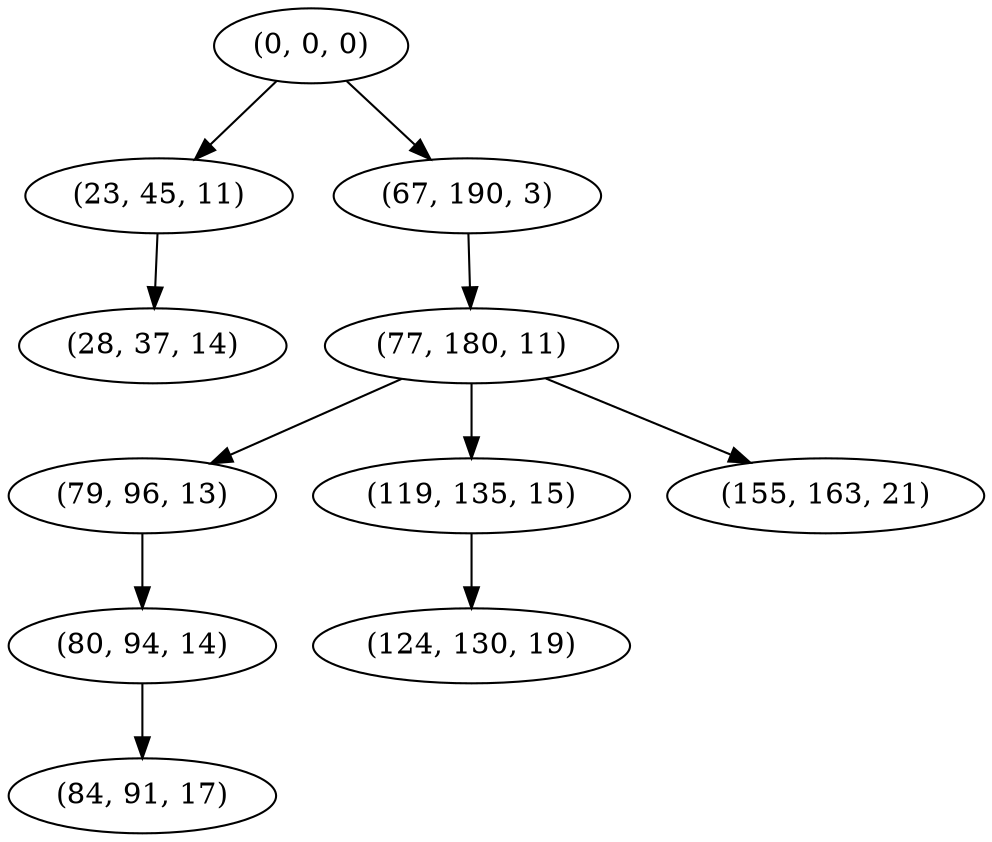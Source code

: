digraph tree {
    "(0, 0, 0)";
    "(23, 45, 11)";
    "(28, 37, 14)";
    "(67, 190, 3)";
    "(77, 180, 11)";
    "(79, 96, 13)";
    "(80, 94, 14)";
    "(84, 91, 17)";
    "(119, 135, 15)";
    "(124, 130, 19)";
    "(155, 163, 21)";
    "(0, 0, 0)" -> "(23, 45, 11)";
    "(0, 0, 0)" -> "(67, 190, 3)";
    "(23, 45, 11)" -> "(28, 37, 14)";
    "(67, 190, 3)" -> "(77, 180, 11)";
    "(77, 180, 11)" -> "(79, 96, 13)";
    "(77, 180, 11)" -> "(119, 135, 15)";
    "(77, 180, 11)" -> "(155, 163, 21)";
    "(79, 96, 13)" -> "(80, 94, 14)";
    "(80, 94, 14)" -> "(84, 91, 17)";
    "(119, 135, 15)" -> "(124, 130, 19)";
}
